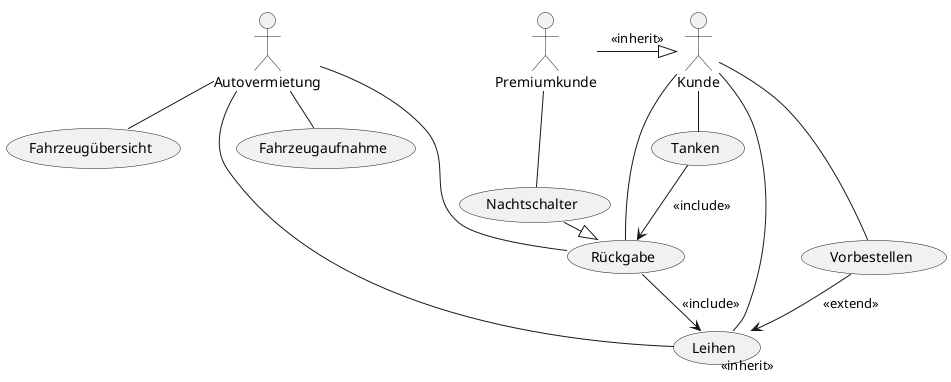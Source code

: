 @startuml
!pragma layout smetana


:Kunde:
:Autovermietung: as AV
:Premiumkunde: as PK



(Fahrzeugaufnahme) as (FA)
(Fahrzeugübersicht) as (FÜ)
(Vorbestellen)
(Leihen)
(Rückgabe)
(Nachtschalter)
(Tanken)



AV--FA
AV--FÜ
Kunde---Vorbestellen
Kunde--Leihen
Kunde---Rückgabe
Kunde--Tanken
AV---Leihen
AV---Rückgabe
PK--Nachtschalter



(Rückgabe)-->Leihen : <<include>>
(Vorbestellen)-->Leihen : <<extend>>
(Nachtschalter)-|>Rückgabe : <<inherit>>
PK-|>Kunde: <<inherit>>
Tanken-->(Rückgabe) : <<include>>




@enduml